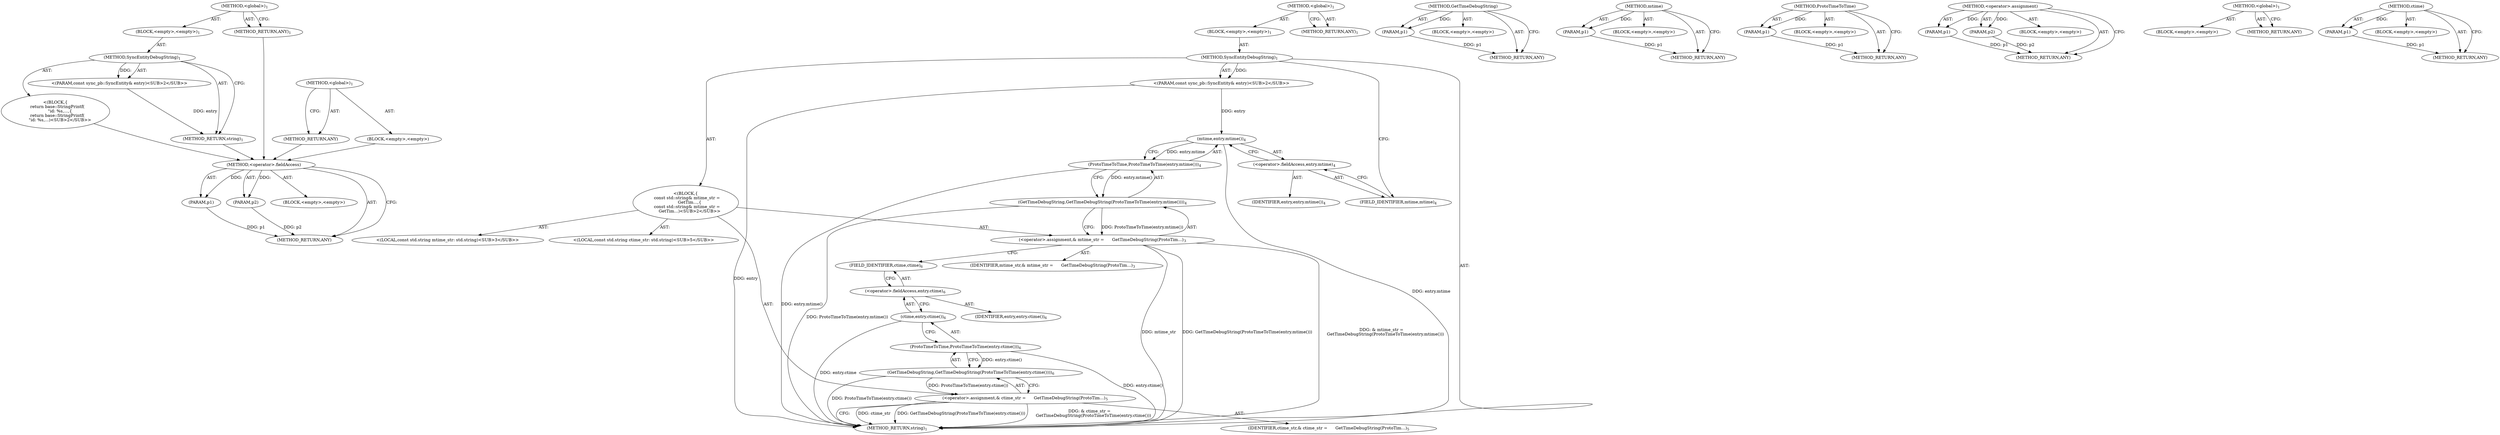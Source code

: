 digraph "&lt;global&gt;" {
vulnerable_67 [label=<(METHOD,&lt;operator&gt;.fieldAccess)>];
vulnerable_68 [label=<(PARAM,p1)>];
vulnerable_69 [label=<(PARAM,p2)>];
vulnerable_70 [label=<(BLOCK,&lt;empty&gt;,&lt;empty&gt;)>];
vulnerable_71 [label=<(METHOD_RETURN,ANY)>];
vulnerable_6 [label=<(METHOD,&lt;global&gt;)<SUB>1</SUB>>];
vulnerable_7 [label=<(BLOCK,&lt;empty&gt;,&lt;empty&gt;)<SUB>1</SUB>>];
vulnerable_8 [label=<(METHOD,SyncEntityDebugString)<SUB>1</SUB>>];
vulnerable_9 [label="<(PARAM,const sync_pb::SyncEntity&amp; entry)<SUB>2</SUB>>"];
vulnerable_10 [label="<(BLOCK,{
  const std::string&amp; mtime_str =
      GetTim...,{
  const std::string&amp; mtime_str =
      GetTim...)<SUB>2</SUB>>"];
vulnerable_11 [label="<(LOCAL,const std.string mtime_str: std.string)<SUB>3</SUB>>"];
vulnerable_12 [label=<(&lt;operator&gt;.assignment,&amp; mtime_str =
      GetTimeDebugString(ProtoTim...)<SUB>3</SUB>>];
vulnerable_13 [label=<(IDENTIFIER,mtime_str,&amp; mtime_str =
      GetTimeDebugString(ProtoTim...)<SUB>3</SUB>>];
vulnerable_14 [label=<(GetTimeDebugString,GetTimeDebugString(ProtoTimeToTime(entry.mtime())))<SUB>4</SUB>>];
vulnerable_15 [label=<(ProtoTimeToTime,ProtoTimeToTime(entry.mtime()))<SUB>4</SUB>>];
vulnerable_16 [label=<(mtime,entry.mtime())<SUB>4</SUB>>];
vulnerable_17 [label=<(&lt;operator&gt;.fieldAccess,entry.mtime)<SUB>4</SUB>>];
vulnerable_18 [label=<(IDENTIFIER,entry,entry.mtime())<SUB>4</SUB>>];
vulnerable_19 [label=<(FIELD_IDENTIFIER,mtime,mtime)<SUB>4</SUB>>];
vulnerable_20 [label="<(LOCAL,const std.string ctime_str: std.string)<SUB>5</SUB>>"];
vulnerable_21 [label=<(&lt;operator&gt;.assignment,&amp; ctime_str =
      GetTimeDebugString(ProtoTim...)<SUB>5</SUB>>];
vulnerable_22 [label=<(IDENTIFIER,ctime_str,&amp; ctime_str =
      GetTimeDebugString(ProtoTim...)<SUB>5</SUB>>];
vulnerable_23 [label=<(GetTimeDebugString,GetTimeDebugString(ProtoTimeToTime(entry.ctime())))<SUB>6</SUB>>];
vulnerable_24 [label=<(ProtoTimeToTime,ProtoTimeToTime(entry.ctime()))<SUB>6</SUB>>];
vulnerable_25 [label=<(ctime,entry.ctime())<SUB>6</SUB>>];
vulnerable_26 [label=<(&lt;operator&gt;.fieldAccess,entry.ctime)<SUB>6</SUB>>];
vulnerable_27 [label=<(IDENTIFIER,entry,entry.ctime())<SUB>6</SUB>>];
vulnerable_28 [label=<(FIELD_IDENTIFIER,ctime,ctime)<SUB>6</SUB>>];
vulnerable_29 [label=<(METHOD_RETURN,string)<SUB>1</SUB>>];
vulnerable_31 [label=<(METHOD_RETURN,ANY)<SUB>1</SUB>>];
vulnerable_55 [label=<(METHOD,GetTimeDebugString)>];
vulnerable_56 [label=<(PARAM,p1)>];
vulnerable_57 [label=<(BLOCK,&lt;empty&gt;,&lt;empty&gt;)>];
vulnerable_58 [label=<(METHOD_RETURN,ANY)>];
vulnerable_63 [label=<(METHOD,mtime)>];
vulnerable_64 [label=<(PARAM,p1)>];
vulnerable_65 [label=<(BLOCK,&lt;empty&gt;,&lt;empty&gt;)>];
vulnerable_66 [label=<(METHOD_RETURN,ANY)>];
vulnerable_59 [label=<(METHOD,ProtoTimeToTime)>];
vulnerable_60 [label=<(PARAM,p1)>];
vulnerable_61 [label=<(BLOCK,&lt;empty&gt;,&lt;empty&gt;)>];
vulnerable_62 [label=<(METHOD_RETURN,ANY)>];
vulnerable_50 [label=<(METHOD,&lt;operator&gt;.assignment)>];
vulnerable_51 [label=<(PARAM,p1)>];
vulnerable_52 [label=<(PARAM,p2)>];
vulnerable_53 [label=<(BLOCK,&lt;empty&gt;,&lt;empty&gt;)>];
vulnerable_54 [label=<(METHOD_RETURN,ANY)>];
vulnerable_44 [label=<(METHOD,&lt;global&gt;)<SUB>1</SUB>>];
vulnerable_45 [label=<(BLOCK,&lt;empty&gt;,&lt;empty&gt;)>];
vulnerable_46 [label=<(METHOD_RETURN,ANY)>];
vulnerable_72 [label=<(METHOD,ctime)>];
vulnerable_73 [label=<(PARAM,p1)>];
vulnerable_74 [label=<(BLOCK,&lt;empty&gt;,&lt;empty&gt;)>];
vulnerable_75 [label=<(METHOD_RETURN,ANY)>];
fixed_6 [label=<(METHOD,&lt;global&gt;)<SUB>1</SUB>>];
fixed_7 [label=<(BLOCK,&lt;empty&gt;,&lt;empty&gt;)<SUB>1</SUB>>];
fixed_8 [label=<(METHOD,SyncEntityDebugString)<SUB>1</SUB>>];
fixed_9 [label="<(PARAM,const sync_pb::SyncEntity&amp; entry)<SUB>2</SUB>>"];
fixed_10 [label="<(BLOCK,{
   return base::StringPrintf(
       &quot;id: %s,...,{
   return base::StringPrintf(
       &quot;id: %s,...)<SUB>2</SUB>>"];
fixed_11 [label=<(METHOD_RETURN,string)<SUB>1</SUB>>];
fixed_13 [label=<(METHOD_RETURN,ANY)<SUB>1</SUB>>];
fixed_24 [label=<(METHOD,&lt;global&gt;)<SUB>1</SUB>>];
fixed_25 [label=<(BLOCK,&lt;empty&gt;,&lt;empty&gt;)>];
fixed_26 [label=<(METHOD_RETURN,ANY)>];
vulnerable_67 -> vulnerable_68  [key=0, label="AST: "];
vulnerable_67 -> vulnerable_68  [key=1, label="DDG: "];
vulnerable_67 -> vulnerable_70  [key=0, label="AST: "];
vulnerable_67 -> vulnerable_69  [key=0, label="AST: "];
vulnerable_67 -> vulnerable_69  [key=1, label="DDG: "];
vulnerable_67 -> vulnerable_71  [key=0, label="AST: "];
vulnerable_67 -> vulnerable_71  [key=1, label="CFG: "];
vulnerable_68 -> vulnerable_71  [key=0, label="DDG: p1"];
vulnerable_69 -> vulnerable_71  [key=0, label="DDG: p2"];
vulnerable_6 -> vulnerable_7  [key=0, label="AST: "];
vulnerable_6 -> vulnerable_31  [key=0, label="AST: "];
vulnerable_6 -> vulnerable_31  [key=1, label="CFG: "];
vulnerable_7 -> vulnerable_8  [key=0, label="AST: "];
vulnerable_8 -> vulnerable_9  [key=0, label="AST: "];
vulnerable_8 -> vulnerable_9  [key=1, label="DDG: "];
vulnerable_8 -> vulnerable_10  [key=0, label="AST: "];
vulnerable_8 -> vulnerable_29  [key=0, label="AST: "];
vulnerable_8 -> vulnerable_19  [key=0, label="CFG: "];
vulnerable_9 -> vulnerable_29  [key=0, label="DDG: entry"];
vulnerable_9 -> vulnerable_16  [key=0, label="DDG: entry"];
vulnerable_10 -> vulnerable_11  [key=0, label="AST: "];
vulnerable_10 -> vulnerable_12  [key=0, label="AST: "];
vulnerable_10 -> vulnerable_20  [key=0, label="AST: "];
vulnerable_10 -> vulnerable_21  [key=0, label="AST: "];
vulnerable_12 -> vulnerable_13  [key=0, label="AST: "];
vulnerable_12 -> vulnerable_14  [key=0, label="AST: "];
vulnerable_12 -> vulnerable_28  [key=0, label="CFG: "];
vulnerable_12 -> vulnerable_29  [key=0, label="DDG: mtime_str"];
vulnerable_12 -> vulnerable_29  [key=1, label="DDG: GetTimeDebugString(ProtoTimeToTime(entry.mtime()))"];
vulnerable_12 -> vulnerable_29  [key=2, label="DDG: &amp; mtime_str =
      GetTimeDebugString(ProtoTimeToTime(entry.mtime()))"];
vulnerable_14 -> vulnerable_15  [key=0, label="AST: "];
vulnerable_14 -> vulnerable_12  [key=0, label="CFG: "];
vulnerable_14 -> vulnerable_12  [key=1, label="DDG: ProtoTimeToTime(entry.mtime())"];
vulnerable_14 -> vulnerable_29  [key=0, label="DDG: ProtoTimeToTime(entry.mtime())"];
vulnerable_15 -> vulnerable_16  [key=0, label="AST: "];
vulnerable_15 -> vulnerable_14  [key=0, label="CFG: "];
vulnerable_15 -> vulnerable_14  [key=1, label="DDG: entry.mtime()"];
vulnerable_15 -> vulnerable_29  [key=0, label="DDG: entry.mtime()"];
vulnerable_16 -> vulnerable_17  [key=0, label="AST: "];
vulnerable_16 -> vulnerable_15  [key=0, label="CFG: "];
vulnerable_16 -> vulnerable_15  [key=1, label="DDG: entry.mtime"];
vulnerable_16 -> vulnerable_29  [key=0, label="DDG: entry.mtime"];
vulnerable_17 -> vulnerable_18  [key=0, label="AST: "];
vulnerable_17 -> vulnerable_19  [key=0, label="AST: "];
vulnerable_17 -> vulnerable_16  [key=0, label="CFG: "];
vulnerable_19 -> vulnerable_17  [key=0, label="CFG: "];
vulnerable_21 -> vulnerable_22  [key=0, label="AST: "];
vulnerable_21 -> vulnerable_23  [key=0, label="AST: "];
vulnerable_21 -> vulnerable_29  [key=0, label="CFG: "];
vulnerable_21 -> vulnerable_29  [key=1, label="DDG: ctime_str"];
vulnerable_21 -> vulnerable_29  [key=2, label="DDG: GetTimeDebugString(ProtoTimeToTime(entry.ctime()))"];
vulnerable_21 -> vulnerable_29  [key=3, label="DDG: &amp; ctime_str =
      GetTimeDebugString(ProtoTimeToTime(entry.ctime()))"];
vulnerable_23 -> vulnerable_24  [key=0, label="AST: "];
vulnerable_23 -> vulnerable_21  [key=0, label="CFG: "];
vulnerable_23 -> vulnerable_21  [key=1, label="DDG: ProtoTimeToTime(entry.ctime())"];
vulnerable_23 -> vulnerable_29  [key=0, label="DDG: ProtoTimeToTime(entry.ctime())"];
vulnerable_24 -> vulnerable_25  [key=0, label="AST: "];
vulnerable_24 -> vulnerable_23  [key=0, label="CFG: "];
vulnerable_24 -> vulnerable_23  [key=1, label="DDG: entry.ctime()"];
vulnerable_24 -> vulnerable_29  [key=0, label="DDG: entry.ctime()"];
vulnerable_25 -> vulnerable_26  [key=0, label="AST: "];
vulnerable_25 -> vulnerable_24  [key=0, label="CFG: "];
vulnerable_25 -> vulnerable_29  [key=0, label="DDG: entry.ctime"];
vulnerable_26 -> vulnerable_27  [key=0, label="AST: "];
vulnerable_26 -> vulnerable_28  [key=0, label="AST: "];
vulnerable_26 -> vulnerable_25  [key=0, label="CFG: "];
vulnerable_28 -> vulnerable_26  [key=0, label="CFG: "];
vulnerable_55 -> vulnerable_56  [key=0, label="AST: "];
vulnerable_55 -> vulnerable_56  [key=1, label="DDG: "];
vulnerable_55 -> vulnerable_57  [key=0, label="AST: "];
vulnerable_55 -> vulnerable_58  [key=0, label="AST: "];
vulnerable_55 -> vulnerable_58  [key=1, label="CFG: "];
vulnerable_56 -> vulnerable_58  [key=0, label="DDG: p1"];
vulnerable_63 -> vulnerable_64  [key=0, label="AST: "];
vulnerable_63 -> vulnerable_64  [key=1, label="DDG: "];
vulnerable_63 -> vulnerable_65  [key=0, label="AST: "];
vulnerable_63 -> vulnerable_66  [key=0, label="AST: "];
vulnerable_63 -> vulnerable_66  [key=1, label="CFG: "];
vulnerable_64 -> vulnerable_66  [key=0, label="DDG: p1"];
vulnerable_59 -> vulnerable_60  [key=0, label="AST: "];
vulnerable_59 -> vulnerable_60  [key=1, label="DDG: "];
vulnerable_59 -> vulnerable_61  [key=0, label="AST: "];
vulnerable_59 -> vulnerable_62  [key=0, label="AST: "];
vulnerable_59 -> vulnerable_62  [key=1, label="CFG: "];
vulnerable_60 -> vulnerable_62  [key=0, label="DDG: p1"];
vulnerable_50 -> vulnerable_51  [key=0, label="AST: "];
vulnerable_50 -> vulnerable_51  [key=1, label="DDG: "];
vulnerable_50 -> vulnerable_53  [key=0, label="AST: "];
vulnerable_50 -> vulnerable_52  [key=0, label="AST: "];
vulnerable_50 -> vulnerable_52  [key=1, label="DDG: "];
vulnerable_50 -> vulnerable_54  [key=0, label="AST: "];
vulnerable_50 -> vulnerable_54  [key=1, label="CFG: "];
vulnerable_51 -> vulnerable_54  [key=0, label="DDG: p1"];
vulnerable_52 -> vulnerable_54  [key=0, label="DDG: p2"];
vulnerable_44 -> vulnerable_45  [key=0, label="AST: "];
vulnerable_44 -> vulnerable_46  [key=0, label="AST: "];
vulnerable_44 -> vulnerable_46  [key=1, label="CFG: "];
vulnerable_72 -> vulnerable_73  [key=0, label="AST: "];
vulnerable_72 -> vulnerable_73  [key=1, label="DDG: "];
vulnerable_72 -> vulnerable_74  [key=0, label="AST: "];
vulnerable_72 -> vulnerable_75  [key=0, label="AST: "];
vulnerable_72 -> vulnerable_75  [key=1, label="CFG: "];
vulnerable_73 -> vulnerable_75  [key=0, label="DDG: p1"];
fixed_6 -> fixed_7  [key=0, label="AST: "];
fixed_6 -> fixed_13  [key=0, label="AST: "];
fixed_6 -> fixed_13  [key=1, label="CFG: "];
fixed_7 -> fixed_8  [key=0, label="AST: "];
fixed_8 -> fixed_9  [key=0, label="AST: "];
fixed_8 -> fixed_9  [key=1, label="DDG: "];
fixed_8 -> fixed_10  [key=0, label="AST: "];
fixed_8 -> fixed_11  [key=0, label="AST: "];
fixed_8 -> fixed_11  [key=1, label="CFG: "];
fixed_9 -> fixed_11  [key=0, label="DDG: entry"];
fixed_10 -> vulnerable_67  [key=0];
fixed_11 -> vulnerable_67  [key=0];
fixed_13 -> vulnerable_67  [key=0];
fixed_24 -> fixed_25  [key=0, label="AST: "];
fixed_24 -> fixed_26  [key=0, label="AST: "];
fixed_24 -> fixed_26  [key=1, label="CFG: "];
fixed_25 -> vulnerable_67  [key=0];
fixed_26 -> vulnerable_67  [key=0];
}
